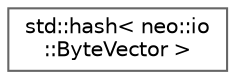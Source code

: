 digraph "Graphical Class Hierarchy"
{
 // LATEX_PDF_SIZE
  bgcolor="transparent";
  edge [fontname=Helvetica,fontsize=10,labelfontname=Helvetica,labelfontsize=10];
  node [fontname=Helvetica,fontsize=10,shape=box,height=0.2,width=0.4];
  rankdir="LR";
  Node0 [id="Node000000",label="std::hash\< neo::io\l::ByteVector \>",height=0.2,width=0.4,color="grey40", fillcolor="white", style="filled",URL="$structstd_1_1hash_3_01neo_1_1io_1_1_byte_vector_01_4.html",tooltip=" "];
}
